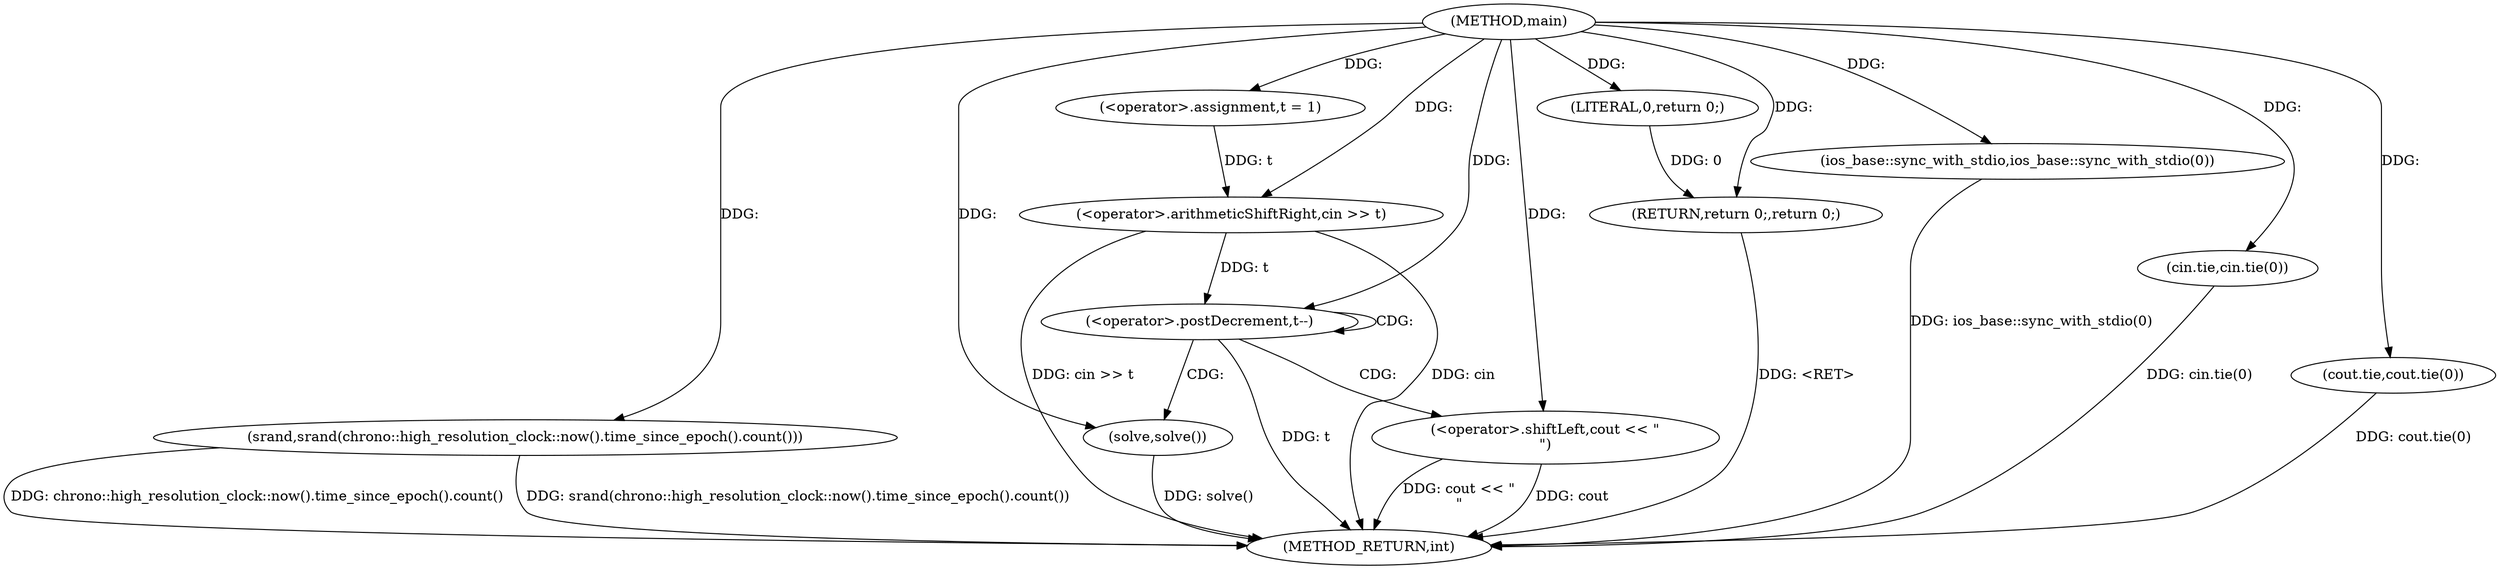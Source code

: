 digraph "main" {  
"1000260" [label = "(METHOD,main)" ]
"1000289" [label = "(METHOD_RETURN,int)" ]
"1000270" [label = "(srand,srand(chrono::high_resolution_clock::now().time_since_epoch().count()))" ]
"1000273" [label = "(<operator>.assignment,t = 1)" ]
"1000276" [label = "(<operator>.arithmeticShiftRight,cin >> t)" ]
"1000287" [label = "(RETURN,return 0;,return 0;)" ]
"1000263" [label = "(ios_base::sync_with_stdio,ios_base::sync_with_stdio(0))" ]
"1000280" [label = "(<operator>.postDecrement,t--)" ]
"1000288" [label = "(LITERAL,0,return 0;)" ]
"1000266" [label = "(cin.tie,cin.tie(0))" ]
"1000268" [label = "(cout.tie,cout.tie(0))" ]
"1000283" [label = "(solve,solve())" ]
"1000284" [label = "(<operator>.shiftLeft,cout << \"\n\")" ]
  "1000287" -> "1000289"  [ label = "DDG: <RET>"] 
  "1000263" -> "1000289"  [ label = "DDG: ios_base::sync_with_stdio(0)"] 
  "1000266" -> "1000289"  [ label = "DDG: cin.tie(0)"] 
  "1000268" -> "1000289"  [ label = "DDG: cout.tie(0)"] 
  "1000270" -> "1000289"  [ label = "DDG: chrono::high_resolution_clock::now().time_since_epoch().count()"] 
  "1000270" -> "1000289"  [ label = "DDG: srand(chrono::high_resolution_clock::now().time_since_epoch().count())"] 
  "1000276" -> "1000289"  [ label = "DDG: cin >> t"] 
  "1000280" -> "1000289"  [ label = "DDG: t"] 
  "1000283" -> "1000289"  [ label = "DDG: solve()"] 
  "1000284" -> "1000289"  [ label = "DDG: cout << \"\n\""] 
  "1000284" -> "1000289"  [ label = "DDG: cout"] 
  "1000276" -> "1000289"  [ label = "DDG: cin"] 
  "1000260" -> "1000273"  [ label = "DDG: "] 
  "1000288" -> "1000287"  [ label = "DDG: 0"] 
  "1000260" -> "1000287"  [ label = "DDG: "] 
  "1000260" -> "1000270"  [ label = "DDG: "] 
  "1000260" -> "1000276"  [ label = "DDG: "] 
  "1000273" -> "1000276"  [ label = "DDG: t"] 
  "1000260" -> "1000288"  [ label = "DDG: "] 
  "1000260" -> "1000263"  [ label = "DDG: "] 
  "1000276" -> "1000280"  [ label = "DDG: t"] 
  "1000260" -> "1000280"  [ label = "DDG: "] 
  "1000260" -> "1000283"  [ label = "DDG: "] 
  "1000260" -> "1000266"  [ label = "DDG: "] 
  "1000260" -> "1000268"  [ label = "DDG: "] 
  "1000260" -> "1000284"  [ label = "DDG: "] 
  "1000280" -> "1000283"  [ label = "CDG: "] 
  "1000280" -> "1000284"  [ label = "CDG: "] 
  "1000280" -> "1000280"  [ label = "CDG: "] 
}
